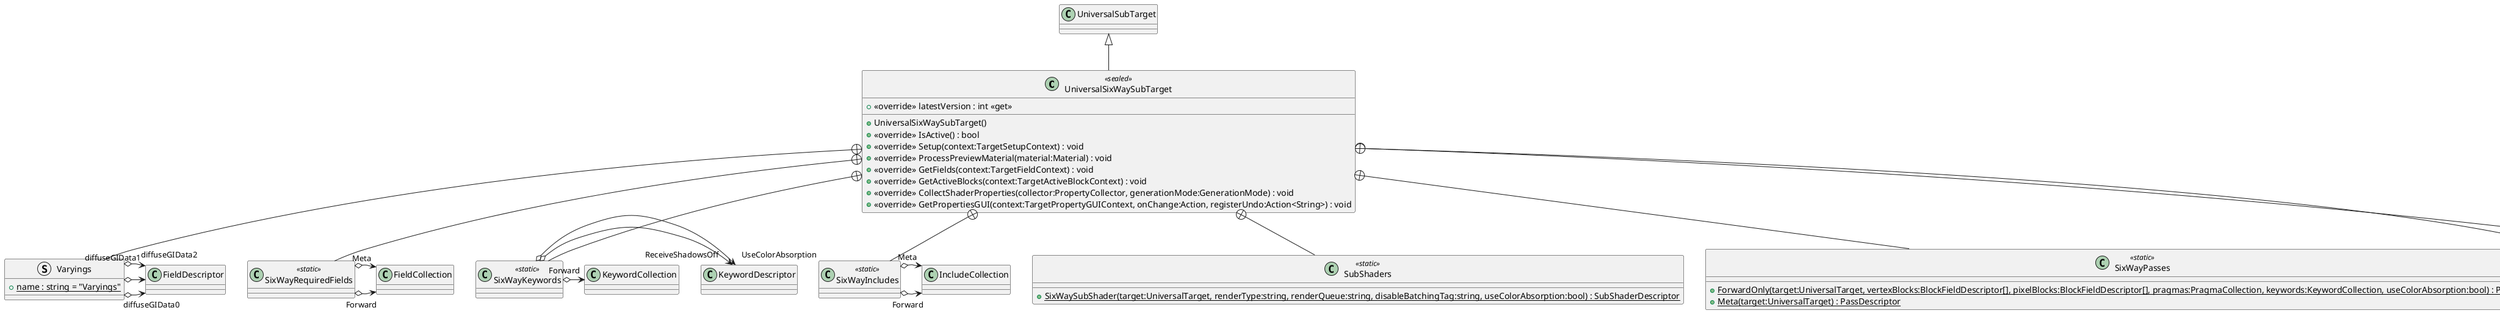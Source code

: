 @startuml
class UniversalSixWaySubTarget <<sealed>> {
    + <<override>> latestVersion : int <<get>>
    + UniversalSixWaySubTarget()
    + <<override>> IsActive() : bool
    + <<override>> Setup(context:TargetSetupContext) : void
    + <<override>> ProcessPreviewMaterial(material:Material) : void
    + <<override>> GetFields(context:TargetFieldContext) : void
    + <<override>> GetActiveBlocks(context:TargetActiveBlockContext) : void
    + <<override>> CollectShaderProperties(collector:PropertyCollector, generationMode:GenerationMode) : void
    + <<override>> GetPropertiesGUI(context:TargetPropertyGUIContext, onChange:Action, registerUndo:Action<String>) : void
}
struct Varyings {
    + {static} name : string = "Varyings"
}
class SubShaders <<static>> {
    + {static} SixWaySubShader(target:UniversalTarget, renderType:string, renderQueue:string, disableBatchingTag:string, useColorAbsorption:bool) : SubShaderDescriptor
}
class SixWayPasses <<static>> {
    + {static} ForwardOnly(target:UniversalTarget, vertexBlocks:BlockFieldDescriptor[], pixelBlocks:BlockFieldDescriptor[], pragmas:PragmaCollection, keywords:KeywordCollection, useColorAbsorption:bool) : PassDescriptor
    + {static} Meta(target:UniversalTarget) : PassDescriptor
}
class SixWayBlockMasks <<static>> {
}
class SixWayRequiredFields <<static>> {
}
class SixWayProperties <<static>> {
    + {static} <<readonly>> UseColorAbsorption : string = "_UseColorAbsorption"
}
class SixWayKeywords <<static>> {
}
class SixWayIncludes <<static>> {
}
UniversalSubTarget <|-- UniversalSixWaySubTarget
UniversalSixWaySubTarget +-- Varyings
Varyings o-> "diffuseGIData0" FieldDescriptor
Varyings o-> "diffuseGIData1" FieldDescriptor
Varyings o-> "diffuseGIData2" FieldDescriptor
UniversalSixWaySubTarget +-- SubShaders
UniversalSixWaySubTarget +-- SixWayPasses
UniversalSixWaySubTarget +-- SixWayBlockMasks
UniversalSixWaySubTarget +-- SixWayRequiredFields
SixWayRequiredFields o-> "Forward" FieldCollection
SixWayRequiredFields o-> "Meta" FieldCollection
UniversalSixWaySubTarget +-- SixWayProperties
UniversalSixWaySubTarget +-- SixWayKeywords
SixWayKeywords o-> "ReceiveShadowsOff" KeywordDescriptor
SixWayKeywords o-> "UseColorAbsorption" KeywordDescriptor
SixWayKeywords o-> "Forward" KeywordCollection
UniversalSixWaySubTarget +-- SixWayIncludes
SixWayIncludes o-> "Forward" IncludeCollection
SixWayIncludes o-> "Meta" IncludeCollection
@enduml
